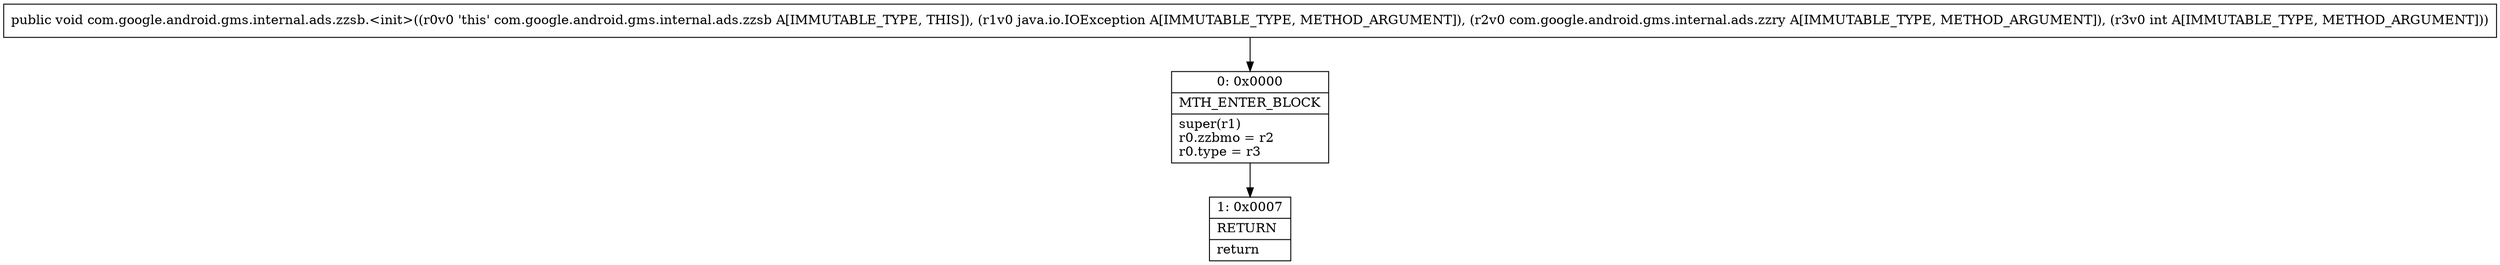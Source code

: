 digraph "CFG forcom.google.android.gms.internal.ads.zzsb.\<init\>(Ljava\/io\/IOException;Lcom\/google\/android\/gms\/internal\/ads\/zzry;I)V" {
Node_0 [shape=record,label="{0\:\ 0x0000|MTH_ENTER_BLOCK\l|super(r1)\lr0.zzbmo = r2\lr0.type = r3\l}"];
Node_1 [shape=record,label="{1\:\ 0x0007|RETURN\l|return\l}"];
MethodNode[shape=record,label="{public void com.google.android.gms.internal.ads.zzsb.\<init\>((r0v0 'this' com.google.android.gms.internal.ads.zzsb A[IMMUTABLE_TYPE, THIS]), (r1v0 java.io.IOException A[IMMUTABLE_TYPE, METHOD_ARGUMENT]), (r2v0 com.google.android.gms.internal.ads.zzry A[IMMUTABLE_TYPE, METHOD_ARGUMENT]), (r3v0 int A[IMMUTABLE_TYPE, METHOD_ARGUMENT])) }"];
MethodNode -> Node_0;
Node_0 -> Node_1;
}

